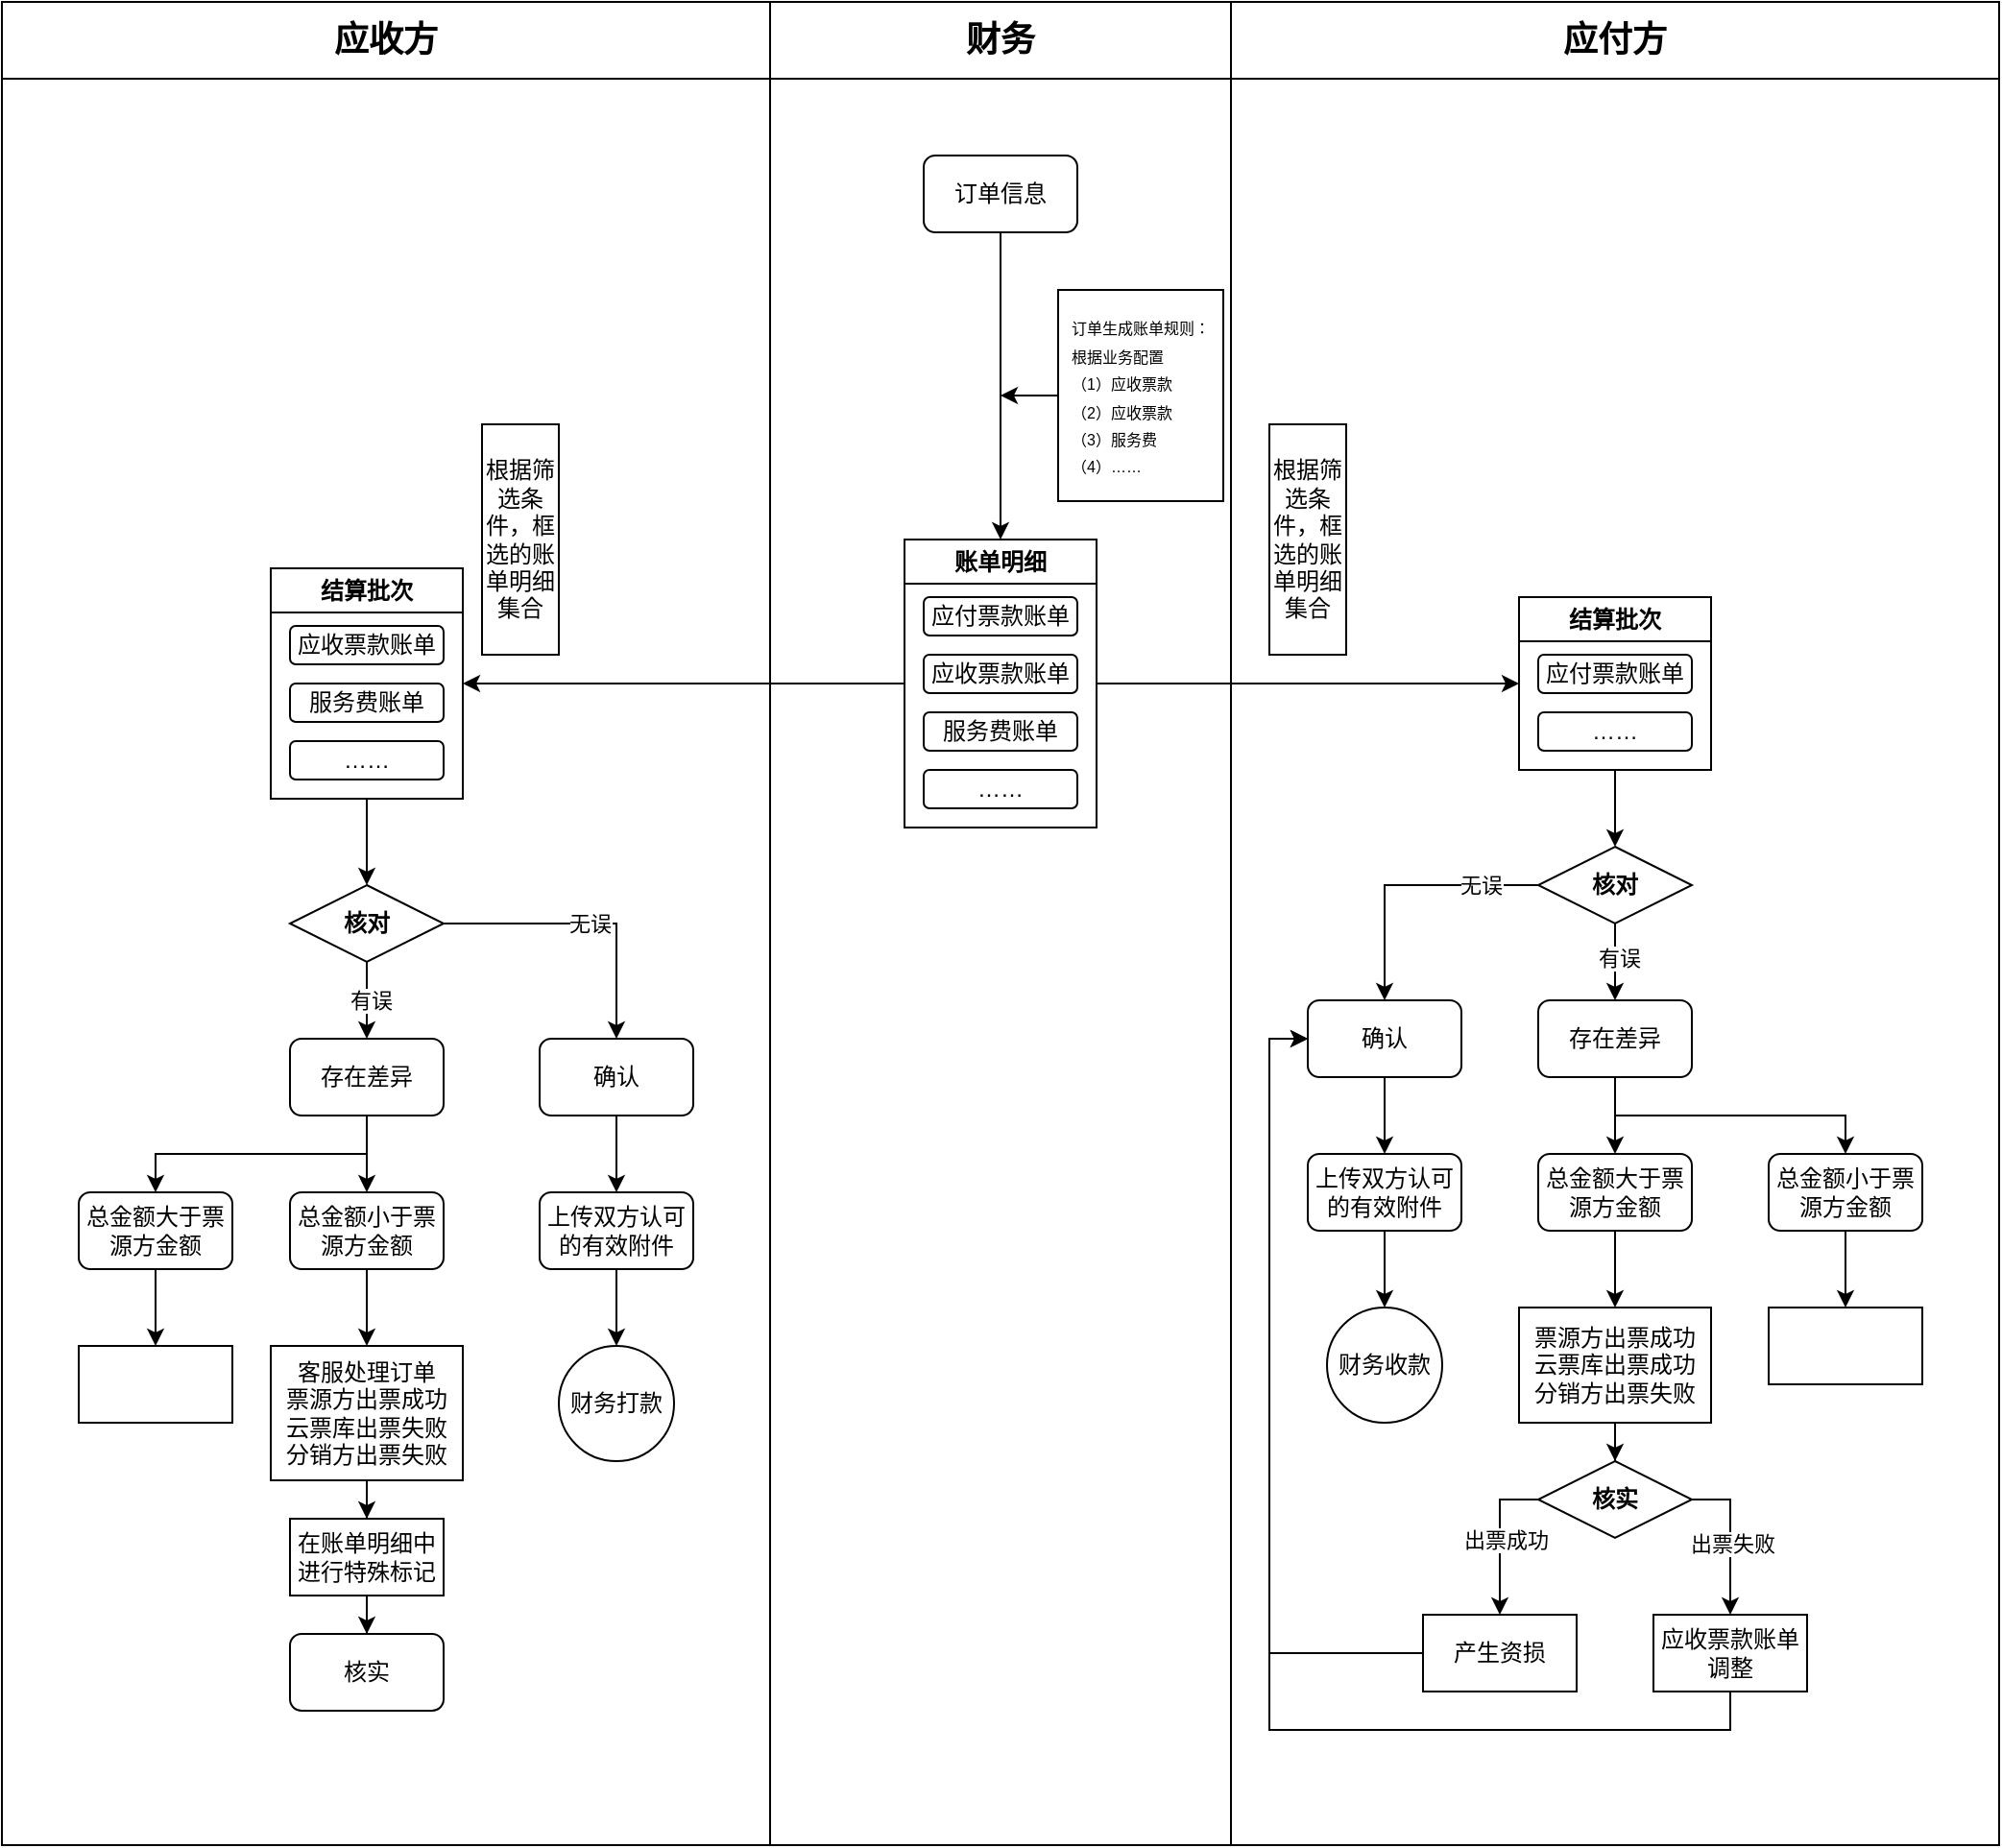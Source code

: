 <mxfile version="26.2.9">
  <diagram name="第 1 页" id="nH9Qb6eL47Q7_xetTgdc">
    <mxGraphModel dx="1395" dy="1473" grid="1" gridSize="10" guides="1" tooltips="1" connect="1" arrows="1" fold="1" page="1" pageScale="1" pageWidth="827" pageHeight="1169" math="0" shadow="0">
      <root>
        <mxCell id="0" />
        <mxCell id="1" parent="0" />
        <mxCell id="wiICf1U_tyPMDzb99P_6-5" value="&lt;font style=&quot;font-size: 18px;&quot;&gt;应收方&lt;/font&gt;" style="swimlane;whiteSpace=wrap;html=1;startSize=40;" parent="1" vertex="1">
          <mxGeometry x="-120" y="-40" width="400" height="960" as="geometry" />
        </mxCell>
        <mxCell id="-P7vnS4vUtswm3thDRi9-10" value="" style="edgeStyle=orthogonalEdgeStyle;rounded=0;orthogonalLoop=1;jettySize=auto;html=1;" edge="1" parent="wiICf1U_tyPMDzb99P_6-5" source="wiICf1U_tyPMDzb99P_6-38" target="-P7vnS4vUtswm3thDRi9-9">
          <mxGeometry relative="1" as="geometry" />
        </mxCell>
        <mxCell id="wiICf1U_tyPMDzb99P_6-38" value="结算批次" style="swimlane;whiteSpace=wrap;html=1;" parent="wiICf1U_tyPMDzb99P_6-5" vertex="1">
          <mxGeometry x="140" y="295" width="100" height="120" as="geometry">
            <mxRectangle x="140" y="295" width="100" height="30" as="alternateBounds" />
          </mxGeometry>
        </mxCell>
        <mxCell id="wiICf1U_tyPMDzb99P_6-39" value="服务费账单" style="rounded=1;whiteSpace=wrap;html=1;" parent="wiICf1U_tyPMDzb99P_6-38" vertex="1">
          <mxGeometry x="10" y="60" width="80" height="20" as="geometry" />
        </mxCell>
        <mxCell id="wiICf1U_tyPMDzb99P_6-40" value="应收票款账单" style="rounded=1;whiteSpace=wrap;html=1;" parent="wiICf1U_tyPMDzb99P_6-38" vertex="1">
          <mxGeometry x="10" y="30" width="80" height="20" as="geometry" />
        </mxCell>
        <mxCell id="wiICf1U_tyPMDzb99P_6-41" value="……" style="rounded=1;whiteSpace=wrap;html=1;" parent="wiICf1U_tyPMDzb99P_6-38" vertex="1">
          <mxGeometry x="10" y="90" width="80" height="20" as="geometry" />
        </mxCell>
        <mxCell id="-P7vnS4vUtswm3thDRi9-8" value="根据筛选条件，框选的账单明细集合" style="rounded=0;whiteSpace=wrap;html=1;" vertex="1" parent="wiICf1U_tyPMDzb99P_6-5">
          <mxGeometry x="250" y="220" width="40" height="120" as="geometry" />
        </mxCell>
        <mxCell id="-P7vnS4vUtswm3thDRi9-17" style="edgeStyle=orthogonalEdgeStyle;rounded=0;orthogonalLoop=1;jettySize=auto;html=1;" edge="1" parent="wiICf1U_tyPMDzb99P_6-5" source="-P7vnS4vUtswm3thDRi9-9" target="-P7vnS4vUtswm3thDRi9-14">
          <mxGeometry relative="1" as="geometry" />
        </mxCell>
        <mxCell id="-P7vnS4vUtswm3thDRi9-18" value="有误" style="edgeLabel;html=1;align=center;verticalAlign=middle;resizable=0;points=[];" vertex="1" connectable="0" parent="-P7vnS4vUtswm3thDRi9-17">
          <mxGeometry x="-0.007" y="2" relative="1" as="geometry">
            <mxPoint as="offset" />
          </mxGeometry>
        </mxCell>
        <mxCell id="-P7vnS4vUtswm3thDRi9-20" style="edgeStyle=orthogonalEdgeStyle;rounded=0;orthogonalLoop=1;jettySize=auto;html=1;entryX=0.5;entryY=0;entryDx=0;entryDy=0;" edge="1" parent="wiICf1U_tyPMDzb99P_6-5" source="-P7vnS4vUtswm3thDRi9-9" target="-P7vnS4vUtswm3thDRi9-19">
          <mxGeometry relative="1" as="geometry" />
        </mxCell>
        <mxCell id="-P7vnS4vUtswm3thDRi9-21" value="无误" style="edgeLabel;html=1;align=center;verticalAlign=middle;resizable=0;points=[];" vertex="1" connectable="0" parent="-P7vnS4vUtswm3thDRi9-20">
          <mxGeometry x="0.016" relative="1" as="geometry">
            <mxPoint as="offset" />
          </mxGeometry>
        </mxCell>
        <mxCell id="-P7vnS4vUtswm3thDRi9-9" value="核对" style="rhombus;whiteSpace=wrap;html=1;fontStyle=1;startSize=23;" vertex="1" parent="wiICf1U_tyPMDzb99P_6-5">
          <mxGeometry x="150" y="460" width="80" height="40" as="geometry" />
        </mxCell>
        <mxCell id="-P7vnS4vUtswm3thDRi9-16" style="edgeStyle=orthogonalEdgeStyle;rounded=0;orthogonalLoop=1;jettySize=auto;html=1;entryX=0.5;entryY=0;entryDx=0;entryDy=0;" edge="1" parent="wiICf1U_tyPMDzb99P_6-5" source="-P7vnS4vUtswm3thDRi9-14" target="-P7vnS4vUtswm3thDRi9-15">
          <mxGeometry relative="1" as="geometry" />
        </mxCell>
        <mxCell id="-P7vnS4vUtswm3thDRi9-41" style="edgeStyle=orthogonalEdgeStyle;rounded=0;orthogonalLoop=1;jettySize=auto;html=1;exitX=0.5;exitY=1;exitDx=0;exitDy=0;" edge="1" parent="wiICf1U_tyPMDzb99P_6-5" source="-P7vnS4vUtswm3thDRi9-14" target="-P7vnS4vUtswm3thDRi9-32">
          <mxGeometry relative="1" as="geometry" />
        </mxCell>
        <mxCell id="-P7vnS4vUtswm3thDRi9-14" value="存在差异" style="rounded=1;whiteSpace=wrap;html=1;" vertex="1" parent="wiICf1U_tyPMDzb99P_6-5">
          <mxGeometry x="150" y="540" width="80" height="40" as="geometry" />
        </mxCell>
        <mxCell id="-P7vnS4vUtswm3thDRi9-26" value="" style="edgeStyle=orthogonalEdgeStyle;rounded=0;orthogonalLoop=1;jettySize=auto;html=1;entryX=0.5;entryY=0;entryDx=0;entryDy=0;" edge="1" parent="wiICf1U_tyPMDzb99P_6-5" source="-P7vnS4vUtswm3thDRi9-15" target="-P7vnS4vUtswm3thDRi9-31">
          <mxGeometry relative="1" as="geometry">
            <mxPoint x="120.029" y="700" as="targetPoint" />
          </mxGeometry>
        </mxCell>
        <mxCell id="-P7vnS4vUtswm3thDRi9-15" value="总金额小于票源方金额" style="rounded=1;whiteSpace=wrap;html=1;" vertex="1" parent="wiICf1U_tyPMDzb99P_6-5">
          <mxGeometry x="150" y="620" width="80" height="40" as="geometry" />
        </mxCell>
        <mxCell id="-P7vnS4vUtswm3thDRi9-24" style="edgeStyle=orthogonalEdgeStyle;rounded=0;orthogonalLoop=1;jettySize=auto;html=1;" edge="1" parent="wiICf1U_tyPMDzb99P_6-5" source="-P7vnS4vUtswm3thDRi9-19" target="-P7vnS4vUtswm3thDRi9-23">
          <mxGeometry relative="1" as="geometry" />
        </mxCell>
        <mxCell id="-P7vnS4vUtswm3thDRi9-19" value="确认" style="rounded=1;whiteSpace=wrap;html=1;" vertex="1" parent="wiICf1U_tyPMDzb99P_6-5">
          <mxGeometry x="280" y="540" width="80" height="40" as="geometry" />
        </mxCell>
        <mxCell id="-P7vnS4vUtswm3thDRi9-43" value="" style="edgeStyle=orthogonalEdgeStyle;rounded=0;orthogonalLoop=1;jettySize=auto;html=1;" edge="1" parent="wiICf1U_tyPMDzb99P_6-5" source="-P7vnS4vUtswm3thDRi9-23" target="-P7vnS4vUtswm3thDRi9-78">
          <mxGeometry relative="1" as="geometry">
            <mxPoint x="320" y="700" as="targetPoint" />
          </mxGeometry>
        </mxCell>
        <mxCell id="-P7vnS4vUtswm3thDRi9-23" value="上传双方认可的有效附件" style="rounded=1;whiteSpace=wrap;html=1;" vertex="1" parent="wiICf1U_tyPMDzb99P_6-5">
          <mxGeometry x="280" y="620" width="80" height="40" as="geometry" />
        </mxCell>
        <mxCell id="-P7vnS4vUtswm3thDRi9-36" value="" style="edgeStyle=orthogonalEdgeStyle;rounded=0;orthogonalLoop=1;jettySize=auto;html=1;" edge="1" parent="wiICf1U_tyPMDzb99P_6-5" source="-P7vnS4vUtswm3thDRi9-31" target="-P7vnS4vUtswm3thDRi9-35">
          <mxGeometry relative="1" as="geometry" />
        </mxCell>
        <mxCell id="-P7vnS4vUtswm3thDRi9-31" value="客服处理订单&lt;div&gt;票源方出票成功&lt;/div&gt;&lt;div&gt;云票库出票失败&lt;/div&gt;&lt;div&gt;分销方出票失败&lt;/div&gt;" style="rounded=0;whiteSpace=wrap;html=1;" vertex="1" parent="wiICf1U_tyPMDzb99P_6-5">
          <mxGeometry x="140" y="700" width="100" height="70" as="geometry" />
        </mxCell>
        <mxCell id="-P7vnS4vUtswm3thDRi9-35" value="在账单明细中进行特殊标记" style="whiteSpace=wrap;html=1;rounded=0;" vertex="1" parent="wiICf1U_tyPMDzb99P_6-5">
          <mxGeometry x="150" y="790" width="80" height="40" as="geometry" />
        </mxCell>
        <mxCell id="-P7vnS4vUtswm3thDRi9-38" value="核实" style="rounded=1;whiteSpace=wrap;html=1;" vertex="1" parent="wiICf1U_tyPMDzb99P_6-5">
          <mxGeometry x="150" y="850" width="80" height="40" as="geometry" />
        </mxCell>
        <mxCell id="-P7vnS4vUtswm3thDRi9-40" style="edgeStyle=orthogonalEdgeStyle;rounded=0;orthogonalLoop=1;jettySize=auto;html=1;entryX=0.5;entryY=0;entryDx=0;entryDy=0;" edge="1" parent="wiICf1U_tyPMDzb99P_6-5" source="-P7vnS4vUtswm3thDRi9-35" target="-P7vnS4vUtswm3thDRi9-38">
          <mxGeometry relative="1" as="geometry" />
        </mxCell>
        <mxCell id="-P7vnS4vUtswm3thDRi9-82" style="edgeStyle=orthogonalEdgeStyle;rounded=0;orthogonalLoop=1;jettySize=auto;html=1;" edge="1" parent="wiICf1U_tyPMDzb99P_6-5" source="-P7vnS4vUtswm3thDRi9-32" target="-P7vnS4vUtswm3thDRi9-81">
          <mxGeometry relative="1" as="geometry" />
        </mxCell>
        <mxCell id="-P7vnS4vUtswm3thDRi9-32" value="总金额大于票源方金额" style="rounded=1;whiteSpace=wrap;html=1;" vertex="1" parent="wiICf1U_tyPMDzb99P_6-5">
          <mxGeometry x="40" y="620" width="80" height="40" as="geometry" />
        </mxCell>
        <mxCell id="-P7vnS4vUtswm3thDRi9-78" value="财务打款" style="ellipse;whiteSpace=wrap;html=1;aspect=fixed;" vertex="1" parent="wiICf1U_tyPMDzb99P_6-5">
          <mxGeometry x="290" y="700" width="60" height="60" as="geometry" />
        </mxCell>
        <mxCell id="-P7vnS4vUtswm3thDRi9-81" value="" style="rounded=0;whiteSpace=wrap;html=1;" vertex="1" parent="wiICf1U_tyPMDzb99P_6-5">
          <mxGeometry x="40" y="700" width="80" height="40" as="geometry" />
        </mxCell>
        <mxCell id="wiICf1U_tyPMDzb99P_6-6" value="&lt;font style=&quot;font-size: 18px;&quot;&gt;财务&lt;/font&gt;" style="swimlane;whiteSpace=wrap;html=1;startSize=40;" parent="1" vertex="1">
          <mxGeometry x="280" y="-40" width="240" height="960" as="geometry" />
        </mxCell>
        <mxCell id="wiICf1U_tyPMDzb99P_6-10" value="" style="edgeStyle=orthogonalEdgeStyle;rounded=0;orthogonalLoop=1;jettySize=auto;html=1;" parent="wiICf1U_tyPMDzb99P_6-6" source="wiICf1U_tyPMDzb99P_6-8" target="wiICf1U_tyPMDzb99P_6-47" edge="1">
          <mxGeometry relative="1" as="geometry">
            <mxPoint x="120" y="200" as="targetPoint" />
          </mxGeometry>
        </mxCell>
        <mxCell id="wiICf1U_tyPMDzb99P_6-8" value="订单信息" style="rounded=1;whiteSpace=wrap;html=1;" parent="wiICf1U_tyPMDzb99P_6-6" vertex="1">
          <mxGeometry x="80" y="80" width="80" height="40" as="geometry" />
        </mxCell>
        <mxCell id="wiICf1U_tyPMDzb99P_6-57" style="edgeStyle=orthogonalEdgeStyle;rounded=0;orthogonalLoop=1;jettySize=auto;html=1;" parent="wiICf1U_tyPMDzb99P_6-6" source="wiICf1U_tyPMDzb99P_6-22" edge="1">
          <mxGeometry relative="1" as="geometry">
            <mxPoint x="120" y="205.0" as="targetPoint" />
          </mxGeometry>
        </mxCell>
        <mxCell id="wiICf1U_tyPMDzb99P_6-22" value="&lt;font style=&quot;font-size: 8px;&quot;&gt;订单生成账单规则：&lt;/font&gt;&lt;div style=&quot;text-align: left;&quot;&gt;&lt;font style=&quot;font-size: 8px;&quot;&gt;根据业务配置&lt;/font&gt;&lt;/div&gt;&lt;div style=&quot;text-align: left;&quot;&gt;&lt;span style=&quot;font-size: 8px;&quot;&gt;（1）应收票款&lt;/span&gt;&lt;/div&gt;&lt;div style=&quot;text-align: left;&quot;&gt;&lt;span style=&quot;font-size: 8px;&quot;&gt;（2）应收票款&lt;/span&gt;&lt;/div&gt;&lt;div style=&quot;text-align: left;&quot;&gt;&lt;span style=&quot;font-size: 8px;&quot;&gt;（3）服务费&lt;/span&gt;&lt;/div&gt;&lt;div style=&quot;text-align: left;&quot;&gt;&lt;span style=&quot;font-size: 8px;&quot;&gt;（4）……&lt;/span&gt;&lt;/div&gt;" style="rounded=0;whiteSpace=wrap;html=1;" parent="wiICf1U_tyPMDzb99P_6-6" vertex="1">
          <mxGeometry x="150" y="150" width="86" height="110" as="geometry" />
        </mxCell>
        <mxCell id="wiICf1U_tyPMDzb99P_6-47" value="账单明细" style="swimlane;whiteSpace=wrap;html=1;" parent="wiICf1U_tyPMDzb99P_6-6" vertex="1">
          <mxGeometry x="70" y="280" width="100" height="150" as="geometry">
            <mxRectangle x="50" y="200" width="100" height="30" as="alternateBounds" />
          </mxGeometry>
        </mxCell>
        <mxCell id="wiICf1U_tyPMDzb99P_6-48" value="应收票款账单" style="rounded=1;whiteSpace=wrap;html=1;" parent="wiICf1U_tyPMDzb99P_6-47" vertex="1">
          <mxGeometry x="10" y="60" width="80" height="20" as="geometry" />
        </mxCell>
        <mxCell id="wiICf1U_tyPMDzb99P_6-49" value="应付票款账单" style="rounded=1;whiteSpace=wrap;html=1;" parent="wiICf1U_tyPMDzb99P_6-47" vertex="1">
          <mxGeometry x="10" y="30" width="80" height="20" as="geometry" />
        </mxCell>
        <mxCell id="wiICf1U_tyPMDzb99P_6-50" value="服务费账单" style="rounded=1;whiteSpace=wrap;html=1;" parent="wiICf1U_tyPMDzb99P_6-47" vertex="1">
          <mxGeometry x="10" y="90" width="80" height="20" as="geometry" />
        </mxCell>
        <mxCell id="wiICf1U_tyPMDzb99P_6-52" value="……" style="rounded=1;whiteSpace=wrap;html=1;" parent="wiICf1U_tyPMDzb99P_6-47" vertex="1">
          <mxGeometry x="10" y="120" width="80" height="20" as="geometry" />
        </mxCell>
        <mxCell id="wiICf1U_tyPMDzb99P_6-7" value="&lt;font style=&quot;font-size: 18px;&quot;&gt;应付方&lt;/font&gt;" style="swimlane;whiteSpace=wrap;html=1;startSize=40;" parent="1" vertex="1">
          <mxGeometry x="520" y="-40" width="400" height="960" as="geometry" />
        </mxCell>
        <mxCell id="-P7vnS4vUtswm3thDRi9-13" value="" style="edgeStyle=orthogonalEdgeStyle;rounded=0;orthogonalLoop=1;jettySize=auto;html=1;" edge="1" parent="wiICf1U_tyPMDzb99P_6-7" source="wiICf1U_tyPMDzb99P_6-37" target="-P7vnS4vUtswm3thDRi9-12">
          <mxGeometry relative="1" as="geometry" />
        </mxCell>
        <mxCell id="wiICf1U_tyPMDzb99P_6-37" value="结算批次" style="swimlane;whiteSpace=wrap;html=1;" parent="wiICf1U_tyPMDzb99P_6-7" vertex="1">
          <mxGeometry x="150" y="310" width="100" height="90" as="geometry">
            <mxRectangle x="90" y="200" width="100" height="30" as="alternateBounds" />
          </mxGeometry>
        </mxCell>
        <mxCell id="wiICf1U_tyPMDzb99P_6-30" value="……" style="rounded=1;whiteSpace=wrap;html=1;" parent="wiICf1U_tyPMDzb99P_6-37" vertex="1">
          <mxGeometry x="10" y="60" width="80" height="20" as="geometry" />
        </mxCell>
        <mxCell id="wiICf1U_tyPMDzb99P_6-27" value="应付票款账单" style="rounded=1;whiteSpace=wrap;html=1;" parent="wiICf1U_tyPMDzb99P_6-37" vertex="1">
          <mxGeometry x="10" y="30" width="80" height="20" as="geometry" />
        </mxCell>
        <mxCell id="-P7vnS4vUtswm3thDRi9-7" value="根据筛选条件，框选的账单明细集合" style="rounded=0;whiteSpace=wrap;html=1;" vertex="1" parent="wiICf1U_tyPMDzb99P_6-7">
          <mxGeometry x="20" y="220" width="40" height="120" as="geometry" />
        </mxCell>
        <mxCell id="-P7vnS4vUtswm3thDRi9-45" style="edgeStyle=orthogonalEdgeStyle;rounded=0;orthogonalLoop=1;jettySize=auto;html=1;" edge="1" parent="wiICf1U_tyPMDzb99P_6-7" source="-P7vnS4vUtswm3thDRi9-12" target="-P7vnS4vUtswm3thDRi9-44">
          <mxGeometry relative="1" as="geometry" />
        </mxCell>
        <mxCell id="-P7vnS4vUtswm3thDRi9-46" value="有误" style="edgeLabel;html=1;align=center;verticalAlign=middle;resizable=0;points=[];" vertex="1" connectable="0" parent="-P7vnS4vUtswm3thDRi9-45">
          <mxGeometry x="-0.133" y="2" relative="1" as="geometry">
            <mxPoint as="offset" />
          </mxGeometry>
        </mxCell>
        <mxCell id="-P7vnS4vUtswm3thDRi9-49" style="edgeStyle=orthogonalEdgeStyle;rounded=0;orthogonalLoop=1;jettySize=auto;html=1;" edge="1" parent="wiICf1U_tyPMDzb99P_6-7" source="-P7vnS4vUtswm3thDRi9-12" target="-P7vnS4vUtswm3thDRi9-48">
          <mxGeometry relative="1" as="geometry" />
        </mxCell>
        <mxCell id="-P7vnS4vUtswm3thDRi9-50" value="无误" style="edgeLabel;html=1;align=center;verticalAlign=middle;resizable=0;points=[];" vertex="1" connectable="0" parent="-P7vnS4vUtswm3thDRi9-49">
          <mxGeometry x="-0.571" relative="1" as="geometry">
            <mxPoint as="offset" />
          </mxGeometry>
        </mxCell>
        <mxCell id="-P7vnS4vUtswm3thDRi9-12" value="核对" style="rhombus;whiteSpace=wrap;html=1;fontStyle=1;startSize=23;" vertex="1" parent="wiICf1U_tyPMDzb99P_6-7">
          <mxGeometry x="160" y="440" width="80" height="40" as="geometry" />
        </mxCell>
        <mxCell id="-P7vnS4vUtswm3thDRi9-52" style="edgeStyle=orthogonalEdgeStyle;rounded=0;orthogonalLoop=1;jettySize=auto;html=1;entryX=0.5;entryY=0;entryDx=0;entryDy=0;" edge="1" parent="wiICf1U_tyPMDzb99P_6-7" source="-P7vnS4vUtswm3thDRi9-44" target="-P7vnS4vUtswm3thDRi9-47">
          <mxGeometry relative="1" as="geometry" />
        </mxCell>
        <mxCell id="-P7vnS4vUtswm3thDRi9-53" style="edgeStyle=orthogonalEdgeStyle;rounded=0;orthogonalLoop=1;jettySize=auto;html=1;" edge="1" parent="wiICf1U_tyPMDzb99P_6-7" source="-P7vnS4vUtswm3thDRi9-44" target="-P7vnS4vUtswm3thDRi9-51">
          <mxGeometry relative="1" as="geometry">
            <Array as="points">
              <mxPoint x="200" y="580" />
              <mxPoint x="320" y="580" />
            </Array>
          </mxGeometry>
        </mxCell>
        <mxCell id="-P7vnS4vUtswm3thDRi9-44" value="存在差异" style="rounded=1;whiteSpace=wrap;html=1;" vertex="1" parent="wiICf1U_tyPMDzb99P_6-7">
          <mxGeometry x="160" y="520" width="80" height="40" as="geometry" />
        </mxCell>
        <mxCell id="-P7vnS4vUtswm3thDRi9-75" style="edgeStyle=orthogonalEdgeStyle;rounded=0;orthogonalLoop=1;jettySize=auto;html=1;" edge="1" parent="wiICf1U_tyPMDzb99P_6-7" source="-P7vnS4vUtswm3thDRi9-48" target="-P7vnS4vUtswm3thDRi9-74">
          <mxGeometry relative="1" as="geometry" />
        </mxCell>
        <mxCell id="-P7vnS4vUtswm3thDRi9-48" value="确认" style="rounded=1;whiteSpace=wrap;html=1;" vertex="1" parent="wiICf1U_tyPMDzb99P_6-7">
          <mxGeometry x="40" y="520" width="80" height="40" as="geometry" />
        </mxCell>
        <mxCell id="-P7vnS4vUtswm3thDRi9-59" style="edgeStyle=orthogonalEdgeStyle;rounded=0;orthogonalLoop=1;jettySize=auto;html=1;" edge="1" parent="wiICf1U_tyPMDzb99P_6-7" source="-P7vnS4vUtswm3thDRi9-47" target="-P7vnS4vUtswm3thDRi9-58">
          <mxGeometry relative="1" as="geometry" />
        </mxCell>
        <mxCell id="-P7vnS4vUtswm3thDRi9-47" value="总金额大于票源方金额" style="rounded=1;whiteSpace=wrap;html=1;" vertex="1" parent="wiICf1U_tyPMDzb99P_6-7">
          <mxGeometry x="160" y="600" width="80" height="40" as="geometry" />
        </mxCell>
        <mxCell id="-P7vnS4vUtswm3thDRi9-61" style="edgeStyle=orthogonalEdgeStyle;rounded=0;orthogonalLoop=1;jettySize=auto;html=1;" edge="1" parent="wiICf1U_tyPMDzb99P_6-7" source="-P7vnS4vUtswm3thDRi9-51" target="-P7vnS4vUtswm3thDRi9-60">
          <mxGeometry relative="1" as="geometry" />
        </mxCell>
        <mxCell id="-P7vnS4vUtswm3thDRi9-51" value="总金额小于票源方金额" style="rounded=1;whiteSpace=wrap;html=1;" vertex="1" parent="wiICf1U_tyPMDzb99P_6-7">
          <mxGeometry x="280" y="600" width="80" height="40" as="geometry" />
        </mxCell>
        <mxCell id="-P7vnS4vUtswm3thDRi9-63" style="edgeStyle=orthogonalEdgeStyle;rounded=0;orthogonalLoop=1;jettySize=auto;html=1;" edge="1" parent="wiICf1U_tyPMDzb99P_6-7" source="-P7vnS4vUtswm3thDRi9-58" target="-P7vnS4vUtswm3thDRi9-65">
          <mxGeometry relative="1" as="geometry">
            <mxPoint x="200" y="760" as="targetPoint" />
          </mxGeometry>
        </mxCell>
        <mxCell id="-P7vnS4vUtswm3thDRi9-58" value="票源方出票成功&lt;div&gt;云票库出票成功&lt;/div&gt;&lt;div&gt;分销方出票失败&lt;/div&gt;" style="rounded=0;whiteSpace=wrap;html=1;" vertex="1" parent="wiICf1U_tyPMDzb99P_6-7">
          <mxGeometry x="150" y="680" width="100" height="60" as="geometry" />
        </mxCell>
        <mxCell id="-P7vnS4vUtswm3thDRi9-60" value="" style="rounded=0;whiteSpace=wrap;html=1;" vertex="1" parent="wiICf1U_tyPMDzb99P_6-7">
          <mxGeometry x="280" y="680" width="80" height="40" as="geometry" />
        </mxCell>
        <mxCell id="-P7vnS4vUtswm3thDRi9-67" style="edgeStyle=orthogonalEdgeStyle;rounded=0;orthogonalLoop=1;jettySize=auto;html=1;exitX=0;exitY=0.5;exitDx=0;exitDy=0;" edge="1" parent="wiICf1U_tyPMDzb99P_6-7" source="-P7vnS4vUtswm3thDRi9-65" target="-P7vnS4vUtswm3thDRi9-66">
          <mxGeometry relative="1" as="geometry" />
        </mxCell>
        <mxCell id="-P7vnS4vUtswm3thDRi9-68" value="出票成功" style="edgeLabel;html=1;align=center;verticalAlign=middle;resizable=0;points=[];" vertex="1" connectable="0" parent="-P7vnS4vUtswm3thDRi9-67">
          <mxGeometry x="0.022" y="3" relative="1" as="geometry">
            <mxPoint as="offset" />
          </mxGeometry>
        </mxCell>
        <mxCell id="-P7vnS4vUtswm3thDRi9-70" style="edgeStyle=orthogonalEdgeStyle;rounded=0;orthogonalLoop=1;jettySize=auto;html=1;entryX=0.5;entryY=0;entryDx=0;entryDy=0;exitX=1;exitY=0.5;exitDx=0;exitDy=0;" edge="1" parent="wiICf1U_tyPMDzb99P_6-7" source="-P7vnS4vUtswm3thDRi9-65" target="-P7vnS4vUtswm3thDRi9-69">
          <mxGeometry relative="1" as="geometry" />
        </mxCell>
        <mxCell id="-P7vnS4vUtswm3thDRi9-71" value="出票失败" style="edgeLabel;html=1;align=center;verticalAlign=middle;resizable=0;points=[];" vertex="1" connectable="0" parent="-P7vnS4vUtswm3thDRi9-70">
          <mxGeometry x="0.06" y="1" relative="1" as="geometry">
            <mxPoint as="offset" />
          </mxGeometry>
        </mxCell>
        <mxCell id="-P7vnS4vUtswm3thDRi9-65" value="核实" style="rhombus;whiteSpace=wrap;html=1;fontStyle=1;startSize=23;" vertex="1" parent="wiICf1U_tyPMDzb99P_6-7">
          <mxGeometry x="160" y="760" width="80" height="40" as="geometry" />
        </mxCell>
        <mxCell id="-P7vnS4vUtswm3thDRi9-72" style="edgeStyle=orthogonalEdgeStyle;rounded=0;orthogonalLoop=1;jettySize=auto;html=1;entryX=0;entryY=0.5;entryDx=0;entryDy=0;" edge="1" parent="wiICf1U_tyPMDzb99P_6-7" source="-P7vnS4vUtswm3thDRi9-66" target="-P7vnS4vUtswm3thDRi9-48">
          <mxGeometry relative="1" as="geometry">
            <Array as="points">
              <mxPoint x="20" y="860" />
              <mxPoint x="20" y="540" />
            </Array>
          </mxGeometry>
        </mxCell>
        <mxCell id="-P7vnS4vUtswm3thDRi9-66" value="产生资损" style="rounded=0;whiteSpace=wrap;html=1;" vertex="1" parent="wiICf1U_tyPMDzb99P_6-7">
          <mxGeometry x="100" y="840" width="80" height="40" as="geometry" />
        </mxCell>
        <mxCell id="-P7vnS4vUtswm3thDRi9-73" style="edgeStyle=orthogonalEdgeStyle;rounded=0;orthogonalLoop=1;jettySize=auto;html=1;" edge="1" parent="wiICf1U_tyPMDzb99P_6-7" source="-P7vnS4vUtswm3thDRi9-69" target="-P7vnS4vUtswm3thDRi9-48">
          <mxGeometry relative="1" as="geometry">
            <Array as="points">
              <mxPoint x="260" y="900" />
              <mxPoint x="20" y="900" />
              <mxPoint x="20" y="540" />
            </Array>
          </mxGeometry>
        </mxCell>
        <mxCell id="-P7vnS4vUtswm3thDRi9-69" value="应收票款账单调整" style="rounded=0;whiteSpace=wrap;html=1;" vertex="1" parent="wiICf1U_tyPMDzb99P_6-7">
          <mxGeometry x="220" y="840" width="80" height="40" as="geometry" />
        </mxCell>
        <mxCell id="-P7vnS4vUtswm3thDRi9-80" style="edgeStyle=orthogonalEdgeStyle;rounded=0;orthogonalLoop=1;jettySize=auto;html=1;" edge="1" parent="wiICf1U_tyPMDzb99P_6-7" source="-P7vnS4vUtswm3thDRi9-74" target="-P7vnS4vUtswm3thDRi9-79">
          <mxGeometry relative="1" as="geometry" />
        </mxCell>
        <mxCell id="-P7vnS4vUtswm3thDRi9-74" value="上传双方认可的有效附件" style="rounded=1;whiteSpace=wrap;html=1;" vertex="1" parent="wiICf1U_tyPMDzb99P_6-7">
          <mxGeometry x="40" y="600" width="80" height="40" as="geometry" />
        </mxCell>
        <mxCell id="-P7vnS4vUtswm3thDRi9-79" value="财务收款" style="ellipse;whiteSpace=wrap;html=1;aspect=fixed;" vertex="1" parent="wiICf1U_tyPMDzb99P_6-7">
          <mxGeometry x="50" y="680" width="60" height="60" as="geometry" />
        </mxCell>
        <mxCell id="wiICf1U_tyPMDzb99P_6-54" style="edgeStyle=orthogonalEdgeStyle;rounded=0;orthogonalLoop=1;jettySize=auto;html=1;entryX=0;entryY=0.5;entryDx=0;entryDy=0;" parent="1" source="wiICf1U_tyPMDzb99P_6-47" target="wiICf1U_tyPMDzb99P_6-37" edge="1">
          <mxGeometry relative="1" as="geometry" />
        </mxCell>
        <mxCell id="wiICf1U_tyPMDzb99P_6-55" style="edgeStyle=orthogonalEdgeStyle;rounded=0;orthogonalLoop=1;jettySize=auto;html=1;entryX=1;entryY=0.5;entryDx=0;entryDy=0;" parent="1" source="wiICf1U_tyPMDzb99P_6-47" target="wiICf1U_tyPMDzb99P_6-38" edge="1">
          <mxGeometry relative="1" as="geometry" />
        </mxCell>
      </root>
    </mxGraphModel>
  </diagram>
</mxfile>

